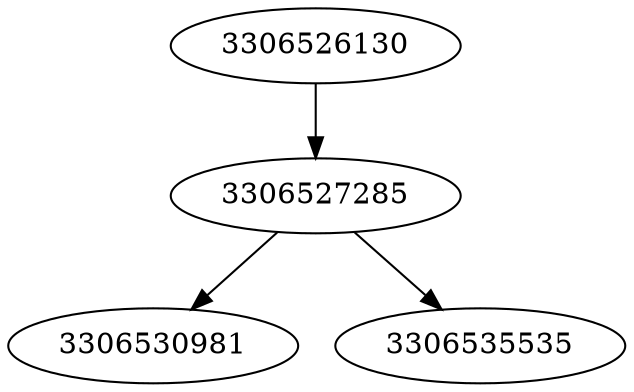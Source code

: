 strict digraph  {
3306526130;
3306527285;
3306530981;
3306535535;
3306526130 -> 3306527285;
3306527285 -> 3306535535;
3306527285 -> 3306530981;
}
